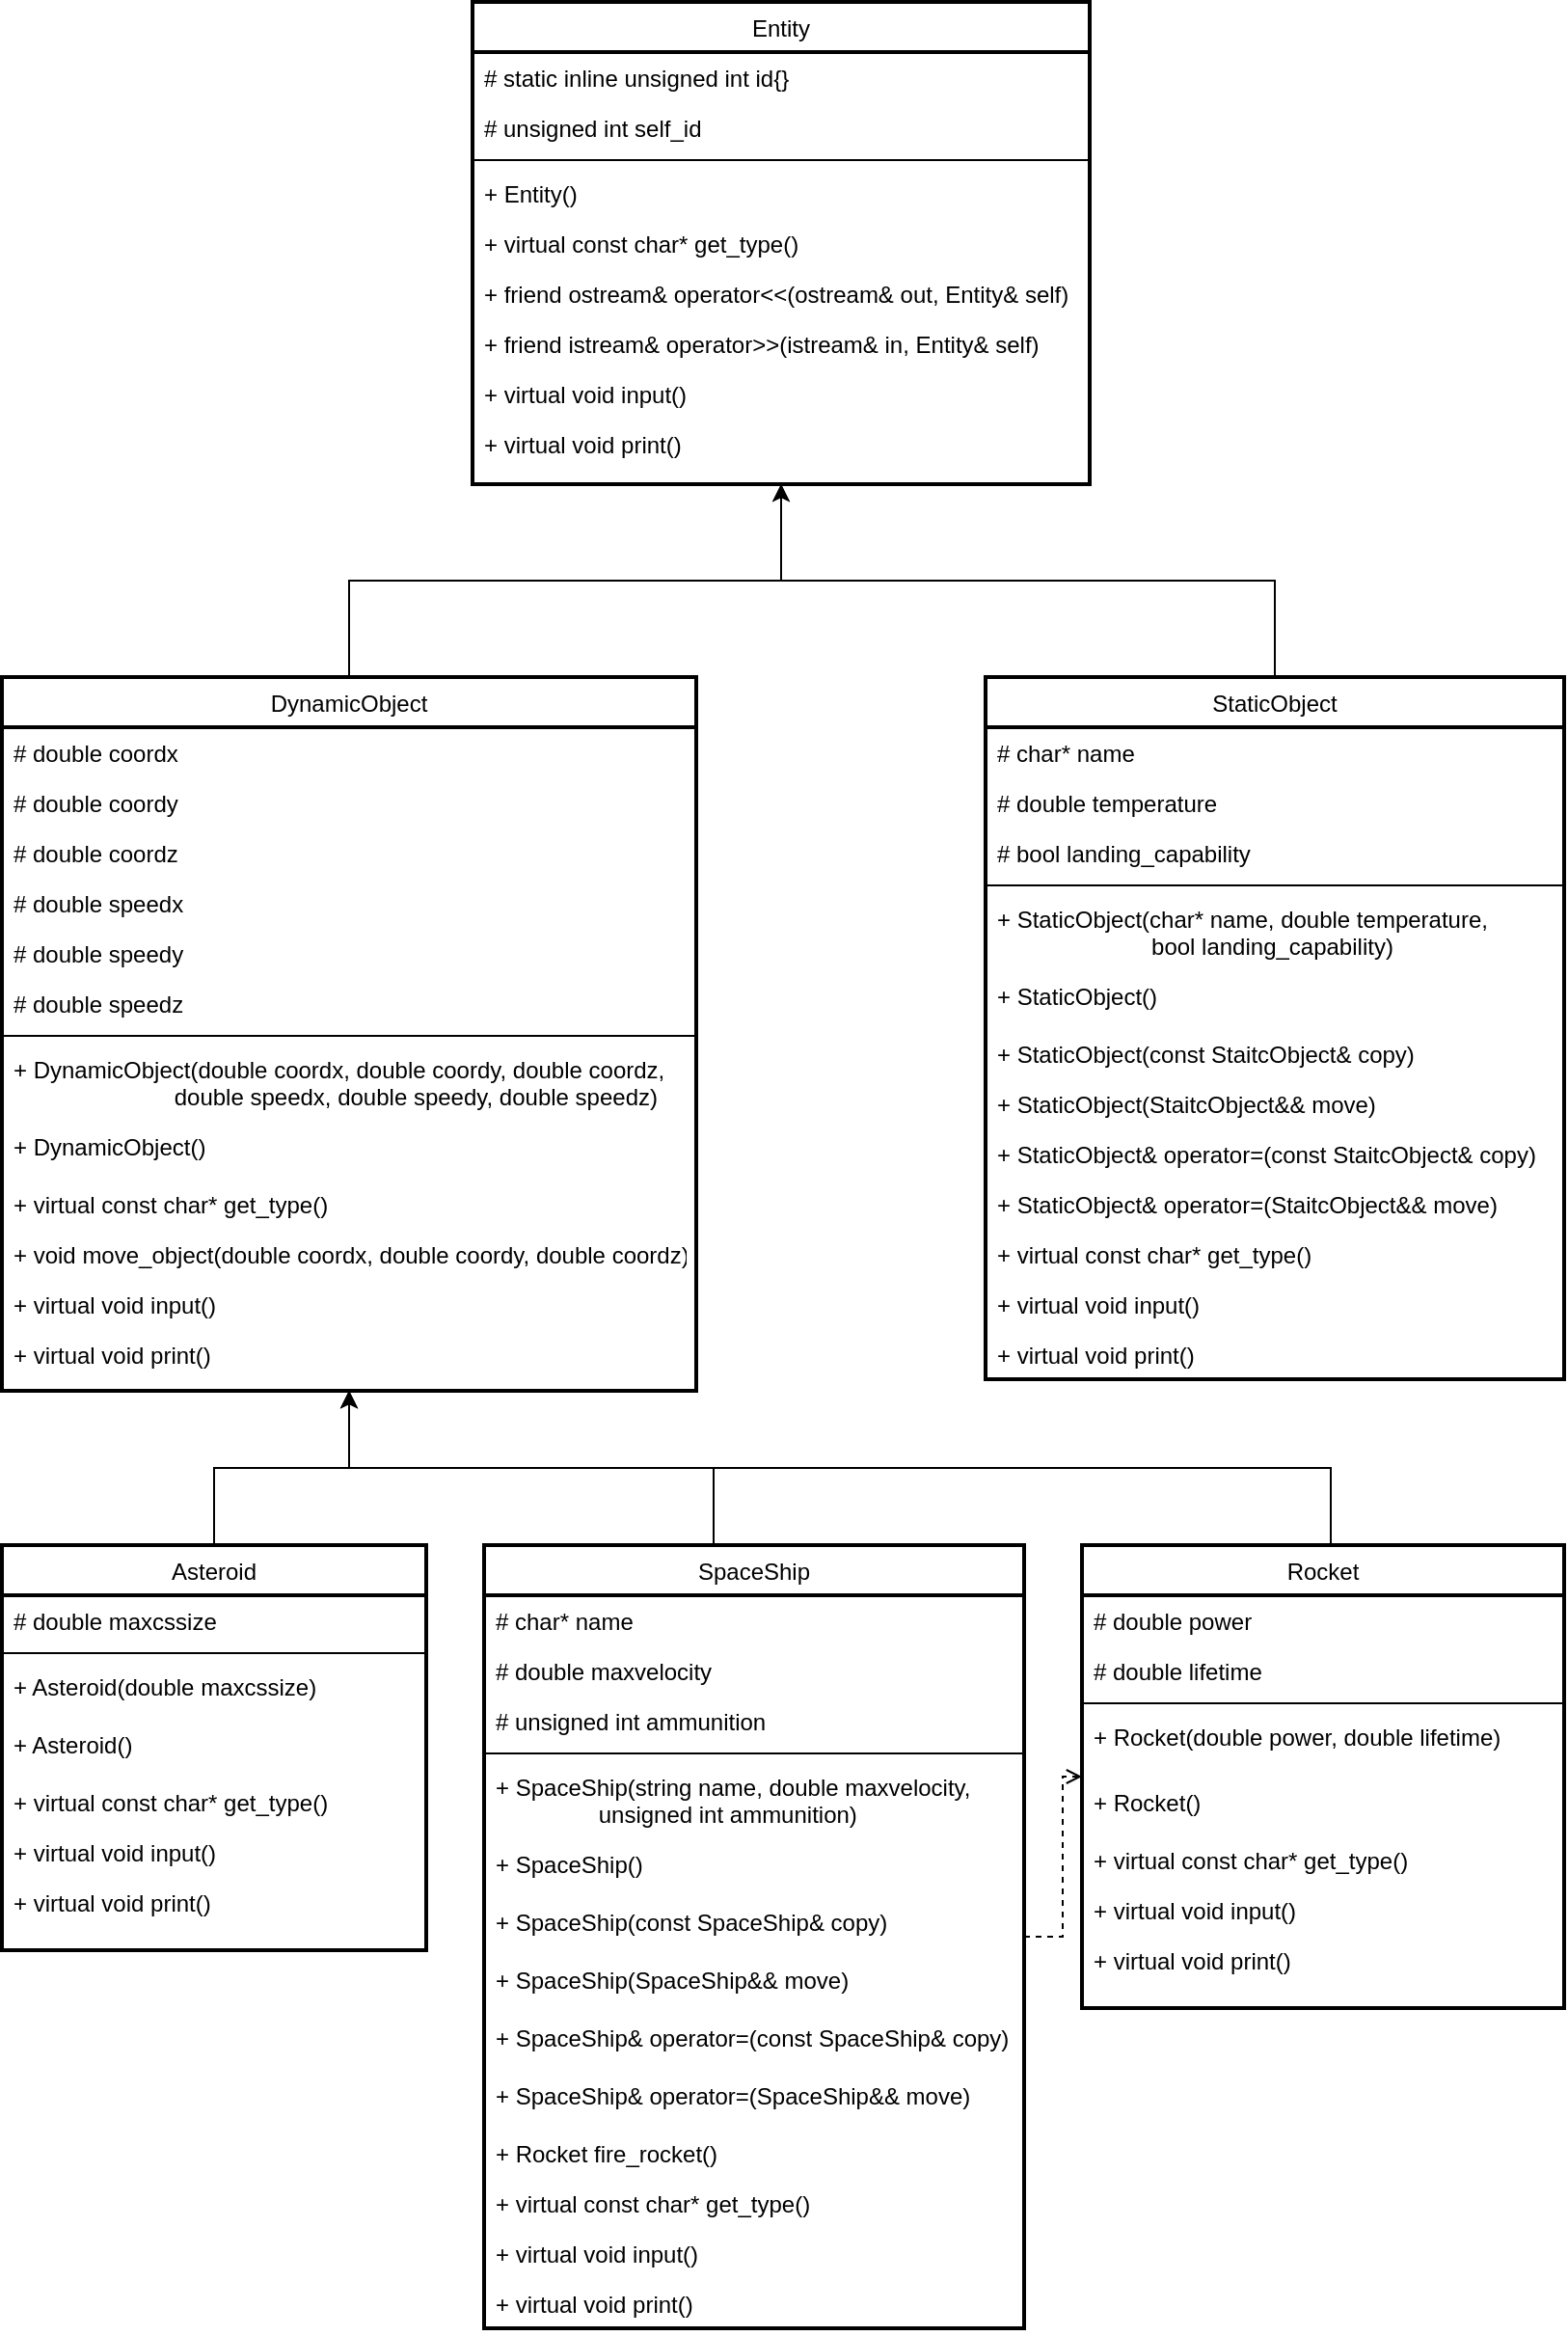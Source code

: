 <mxfile version="21.3.2">
  <diagram name="Страница 1" id="rWSBaZONI_ujTavnjbfF">
    <mxGraphModel dx="1062" dy="579" grid="1" gridSize="10" guides="1" tooltips="1" connect="1" arrows="1" fold="1" page="1" pageScale="1" pageWidth="827" pageHeight="1169" background="#FFFFFF" math="0" shadow="0">
      <root>
        <mxCell id="0" />
        <mxCell id="1" parent="0" />
        <mxCell id="entmrdIzcoo0nh64UQ4R-2" value="Entity" style="swimlane;fontStyle=0;align=center;verticalAlign=top;childLayout=stackLayout;horizontal=1;startSize=26;horizontalStack=0;resizeParent=1;resizeLast=0;collapsible=1;marginBottom=0;rounded=0;shadow=0;strokeWidth=2;" parent="1" vertex="1">
          <mxGeometry x="254" y="40" width="320" height="250" as="geometry">
            <mxRectangle x="230" y="140" width="160" height="26" as="alternateBounds" />
          </mxGeometry>
        </mxCell>
        <mxCell id="entmrdIzcoo0nh64UQ4R-3" value="# static inline unsigned int id{} " style="text;align=left;verticalAlign=top;spacingLeft=4;spacingRight=4;overflow=hidden;rotatable=0;points=[[0,0.5],[1,0.5]];portConstraint=eastwest;" parent="entmrdIzcoo0nh64UQ4R-2" vertex="1">
          <mxGeometry y="26" width="320" height="26" as="geometry" />
        </mxCell>
        <mxCell id="entmrdIzcoo0nh64UQ4R-10" value="# unsigned int self_id" style="text;align=left;verticalAlign=top;spacingLeft=4;spacingRight=4;overflow=hidden;rotatable=0;points=[[0,0.5],[1,0.5]];portConstraint=eastwest;" parent="entmrdIzcoo0nh64UQ4R-2" vertex="1">
          <mxGeometry y="52" width="320" height="26" as="geometry" />
        </mxCell>
        <mxCell id="entmrdIzcoo0nh64UQ4R-4" value="" style="line;html=1;strokeWidth=1;align=left;verticalAlign=middle;spacingTop=-1;spacingLeft=3;spacingRight=3;rotatable=0;labelPosition=right;points=[];portConstraint=eastwest;" parent="entmrdIzcoo0nh64UQ4R-2" vertex="1">
          <mxGeometry y="78" width="320" height="8" as="geometry" />
        </mxCell>
        <mxCell id="entmrdIzcoo0nh64UQ4R-5" value="+ Entity()" style="text;align=left;verticalAlign=top;spacingLeft=4;spacingRight=4;overflow=hidden;rotatable=0;points=[[0,0.5],[1,0.5]];portConstraint=eastwest;" parent="entmrdIzcoo0nh64UQ4R-2" vertex="1">
          <mxGeometry y="86" width="320" height="26" as="geometry" />
        </mxCell>
        <mxCell id="entmrdIzcoo0nh64UQ4R-6" value="+ virtual const char* get_type()" style="text;align=left;verticalAlign=top;spacingLeft=4;spacingRight=4;overflow=hidden;rotatable=0;points=[[0,0.5],[1,0.5]];portConstraint=eastwest;rounded=0;shadow=0;html=0;" parent="entmrdIzcoo0nh64UQ4R-2" vertex="1">
          <mxGeometry y="112" width="320" height="26" as="geometry" />
        </mxCell>
        <mxCell id="entmrdIzcoo0nh64UQ4R-7" value="+ friend ostream&amp; operator&lt;&lt;(ostream&amp; out, Entity&amp; self)" style="text;align=left;verticalAlign=top;spacingLeft=4;spacingRight=4;overflow=hidden;rotatable=0;points=[[0,0.5],[1,0.5]];portConstraint=eastwest;rounded=0;shadow=0;html=0;" parent="entmrdIzcoo0nh64UQ4R-2" vertex="1">
          <mxGeometry y="138" width="320" height="26" as="geometry" />
        </mxCell>
        <mxCell id="entmrdIzcoo0nh64UQ4R-8" value="+ friend istream&amp; operator&gt;&gt;(istream&amp; in, Entity&amp; self) &#xa;" style="text;align=left;verticalAlign=top;spacingLeft=4;spacingRight=4;overflow=hidden;rotatable=0;points=[[0,0.5],[1,0.5]];portConstraint=eastwest;rounded=0;shadow=0;html=0;" parent="entmrdIzcoo0nh64UQ4R-2" vertex="1">
          <mxGeometry y="164" width="320" height="26" as="geometry" />
        </mxCell>
        <mxCell id="entmrdIzcoo0nh64UQ4R-9" value="+ virtual void input() " style="text;align=left;verticalAlign=top;spacingLeft=4;spacingRight=4;overflow=hidden;rotatable=0;points=[[0,0.5],[1,0.5]];portConstraint=eastwest;rounded=0;shadow=0;html=0;" parent="entmrdIzcoo0nh64UQ4R-2" vertex="1">
          <mxGeometry y="190" width="320" height="26" as="geometry" />
        </mxCell>
        <mxCell id="entmrdIzcoo0nh64UQ4R-11" value="+ virtual void print() " style="text;align=left;verticalAlign=top;spacingLeft=4;spacingRight=4;overflow=hidden;rotatable=0;points=[[0,0.5],[1,0.5]];portConstraint=eastwest;rounded=0;shadow=0;html=0;" parent="entmrdIzcoo0nh64UQ4R-2" vertex="1">
          <mxGeometry y="216" width="320" height="26" as="geometry" />
        </mxCell>
        <mxCell id="entmrdIzcoo0nh64UQ4R-26" style="edgeStyle=orthogonalEdgeStyle;rounded=0;orthogonalLoop=1;jettySize=auto;html=1;entryX=0.5;entryY=1;entryDx=0;entryDy=0;" parent="1" source="entmrdIzcoo0nh64UQ4R-12" target="entmrdIzcoo0nh64UQ4R-2" edge="1">
          <mxGeometry relative="1" as="geometry" />
        </mxCell>
        <mxCell id="entmrdIzcoo0nh64UQ4R-12" value="DynamicObject" style="swimlane;fontStyle=0;align=center;verticalAlign=top;childLayout=stackLayout;horizontal=1;startSize=26;horizontalStack=0;resizeParent=1;resizeLast=0;collapsible=1;marginBottom=0;rounded=0;shadow=0;strokeWidth=2;" parent="1" vertex="1">
          <mxGeometry x="10" y="390" width="360" height="370" as="geometry">
            <mxRectangle x="230" y="140" width="160" height="26" as="alternateBounds" />
          </mxGeometry>
        </mxCell>
        <mxCell id="entmrdIzcoo0nh64UQ4R-23" value="# double coordx" style="text;align=left;verticalAlign=top;spacingLeft=4;spacingRight=4;overflow=hidden;rotatable=0;points=[[0,0.5],[1,0.5]];portConstraint=eastwest;" parent="entmrdIzcoo0nh64UQ4R-12" vertex="1">
          <mxGeometry y="26" width="360" height="26" as="geometry" />
        </mxCell>
        <mxCell id="entmrdIzcoo0nh64UQ4R-24" value="# double coordy" style="text;align=left;verticalAlign=top;spacingLeft=4;spacingRight=4;overflow=hidden;rotatable=0;points=[[0,0.5],[1,0.5]];portConstraint=eastwest;" parent="entmrdIzcoo0nh64UQ4R-12" vertex="1">
          <mxGeometry y="52" width="360" height="26" as="geometry" />
        </mxCell>
        <mxCell id="entmrdIzcoo0nh64UQ4R-25" value="# double coordz" style="text;align=left;verticalAlign=top;spacingLeft=4;spacingRight=4;overflow=hidden;rotatable=0;points=[[0,0.5],[1,0.5]];portConstraint=eastwest;" parent="entmrdIzcoo0nh64UQ4R-12" vertex="1">
          <mxGeometry y="78" width="360" height="26" as="geometry" />
        </mxCell>
        <mxCell id="entmrdIzcoo0nh64UQ4R-13" value="# double speedx" style="text;align=left;verticalAlign=top;spacingLeft=4;spacingRight=4;overflow=hidden;rotatable=0;points=[[0,0.5],[1,0.5]];portConstraint=eastwest;" parent="entmrdIzcoo0nh64UQ4R-12" vertex="1">
          <mxGeometry y="104" width="360" height="26" as="geometry" />
        </mxCell>
        <mxCell id="entmrdIzcoo0nh64UQ4R-14" value="# double speedy" style="text;align=left;verticalAlign=top;spacingLeft=4;spacingRight=4;overflow=hidden;rotatable=0;points=[[0,0.5],[1,0.5]];portConstraint=eastwest;" parent="entmrdIzcoo0nh64UQ4R-12" vertex="1">
          <mxGeometry y="130" width="360" height="26" as="geometry" />
        </mxCell>
        <mxCell id="entmrdIzcoo0nh64UQ4R-22" value="# double speedz" style="text;align=left;verticalAlign=top;spacingLeft=4;spacingRight=4;overflow=hidden;rotatable=0;points=[[0,0.5],[1,0.5]];portConstraint=eastwest;" parent="entmrdIzcoo0nh64UQ4R-12" vertex="1">
          <mxGeometry y="156" width="360" height="26" as="geometry" />
        </mxCell>
        <mxCell id="entmrdIzcoo0nh64UQ4R-15" value="" style="line;html=1;strokeWidth=1;align=left;verticalAlign=middle;spacingTop=-1;spacingLeft=3;spacingRight=3;rotatable=0;labelPosition=right;points=[];portConstraint=eastwest;" parent="entmrdIzcoo0nh64UQ4R-12" vertex="1">
          <mxGeometry y="182" width="360" height="8" as="geometry" />
        </mxCell>
        <mxCell id="entmrdIzcoo0nh64UQ4R-16" value="+ DynamicObject(double coordx, double coordy, double coordz,&#xa;                         double speedx, double speedy, double speedz)" style="text;align=left;verticalAlign=top;spacingLeft=4;spacingRight=4;overflow=hidden;rotatable=0;points=[[0,0.5],[1,0.5]];portConstraint=eastwest;" parent="entmrdIzcoo0nh64UQ4R-12" vertex="1">
          <mxGeometry y="190" width="360" height="40" as="geometry" />
        </mxCell>
        <mxCell id="entmrdIzcoo0nh64UQ4R-28" value="+ DynamicObject()" style="text;align=left;verticalAlign=top;spacingLeft=4;spacingRight=4;overflow=hidden;rotatable=0;points=[[0,0.5],[1,0.5]];portConstraint=eastwest;" parent="entmrdIzcoo0nh64UQ4R-12" vertex="1">
          <mxGeometry y="230" width="360" height="30" as="geometry" />
        </mxCell>
        <mxCell id="entmrdIzcoo0nh64UQ4R-17" value="+ virtual const char* get_type()" style="text;align=left;verticalAlign=top;spacingLeft=4;spacingRight=4;overflow=hidden;rotatable=0;points=[[0,0.5],[1,0.5]];portConstraint=eastwest;rounded=0;shadow=0;html=0;" parent="entmrdIzcoo0nh64UQ4R-12" vertex="1">
          <mxGeometry y="260" width="360" height="26" as="geometry" />
        </mxCell>
        <mxCell id="entmrdIzcoo0nh64UQ4R-29" value="+ void move_object(double coordx, double coordy, double coordz)" style="text;align=left;verticalAlign=top;spacingLeft=4;spacingRight=4;overflow=hidden;rotatable=0;points=[[0,0.5],[1,0.5]];portConstraint=eastwest;rounded=0;shadow=0;html=0;" parent="entmrdIzcoo0nh64UQ4R-12" vertex="1">
          <mxGeometry y="286" width="360" height="26" as="geometry" />
        </mxCell>
        <mxCell id="entmrdIzcoo0nh64UQ4R-20" value="+ virtual void input() " style="text;align=left;verticalAlign=top;spacingLeft=4;spacingRight=4;overflow=hidden;rotatable=0;points=[[0,0.5],[1,0.5]];portConstraint=eastwest;rounded=0;shadow=0;html=0;" parent="entmrdIzcoo0nh64UQ4R-12" vertex="1">
          <mxGeometry y="312" width="360" height="26" as="geometry" />
        </mxCell>
        <mxCell id="entmrdIzcoo0nh64UQ4R-21" value="+ virtual void print() " style="text;align=left;verticalAlign=top;spacingLeft=4;spacingRight=4;overflow=hidden;rotatable=0;points=[[0,0.5],[1,0.5]];portConstraint=eastwest;rounded=0;shadow=0;html=0;" parent="entmrdIzcoo0nh64UQ4R-12" vertex="1">
          <mxGeometry y="338" width="360" height="26" as="geometry" />
        </mxCell>
        <mxCell id="entmrdIzcoo0nh64UQ4R-44" style="edgeStyle=orthogonalEdgeStyle;rounded=0;orthogonalLoop=1;jettySize=auto;html=1;entryX=0.5;entryY=1;entryDx=0;entryDy=0;" parent="1" source="entmrdIzcoo0nh64UQ4R-30" target="entmrdIzcoo0nh64UQ4R-2" edge="1">
          <mxGeometry relative="1" as="geometry" />
        </mxCell>
        <mxCell id="entmrdIzcoo0nh64UQ4R-30" value="StaticObject" style="swimlane;fontStyle=0;align=center;verticalAlign=top;childLayout=stackLayout;horizontal=1;startSize=26;horizontalStack=0;resizeParent=1;resizeLast=0;collapsible=1;marginBottom=0;rounded=0;shadow=0;strokeWidth=2;" parent="1" vertex="1">
          <mxGeometry x="520" y="390" width="300" height="364" as="geometry">
            <mxRectangle x="230" y="140" width="160" height="26" as="alternateBounds" />
          </mxGeometry>
        </mxCell>
        <mxCell id="entmrdIzcoo0nh64UQ4R-31" value="# char* name" style="text;align=left;verticalAlign=top;spacingLeft=4;spacingRight=4;overflow=hidden;rotatable=0;points=[[0,0.5],[1,0.5]];portConstraint=eastwest;" parent="entmrdIzcoo0nh64UQ4R-30" vertex="1">
          <mxGeometry y="26" width="300" height="26" as="geometry" />
        </mxCell>
        <mxCell id="entmrdIzcoo0nh64UQ4R-32" value="# double temperature" style="text;align=left;verticalAlign=top;spacingLeft=4;spacingRight=4;overflow=hidden;rotatable=0;points=[[0,0.5],[1,0.5]];portConstraint=eastwest;" parent="entmrdIzcoo0nh64UQ4R-30" vertex="1">
          <mxGeometry y="52" width="300" height="26" as="geometry" />
        </mxCell>
        <mxCell id="entmrdIzcoo0nh64UQ4R-33" value="# bool landing_capability" style="text;align=left;verticalAlign=top;spacingLeft=4;spacingRight=4;overflow=hidden;rotatable=0;points=[[0,0.5],[1,0.5]];portConstraint=eastwest;" parent="entmrdIzcoo0nh64UQ4R-30" vertex="1">
          <mxGeometry y="78" width="300" height="26" as="geometry" />
        </mxCell>
        <mxCell id="entmrdIzcoo0nh64UQ4R-37" value="" style="line;html=1;strokeWidth=1;align=left;verticalAlign=middle;spacingTop=-1;spacingLeft=3;spacingRight=3;rotatable=0;labelPosition=right;points=[];portConstraint=eastwest;" parent="entmrdIzcoo0nh64UQ4R-30" vertex="1">
          <mxGeometry y="104" width="300" height="8" as="geometry" />
        </mxCell>
        <mxCell id="entmrdIzcoo0nh64UQ4R-38" value="+ StaticObject(char* name, double temperature, &#xa;                        bool landing_capability)" style="text;align=left;verticalAlign=top;spacingLeft=4;spacingRight=4;overflow=hidden;rotatable=0;points=[[0,0.5],[1,0.5]];portConstraint=eastwest;" parent="entmrdIzcoo0nh64UQ4R-30" vertex="1">
          <mxGeometry y="112" width="300" height="40" as="geometry" />
        </mxCell>
        <mxCell id="entmrdIzcoo0nh64UQ4R-39" value="+ StaticObject()" style="text;align=left;verticalAlign=top;spacingLeft=4;spacingRight=4;overflow=hidden;rotatable=0;points=[[0,0.5],[1,0.5]];portConstraint=eastwest;" parent="entmrdIzcoo0nh64UQ4R-30" vertex="1">
          <mxGeometry y="152" width="300" height="30" as="geometry" />
        </mxCell>
        <mxCell id="GsuKzRbx3_LwUMYrY-lj-2" value="+ StaticObject(const StaitcObject&amp; copy)" style="text;align=left;verticalAlign=top;spacingLeft=4;spacingRight=4;overflow=hidden;rotatable=0;points=[[0,0.5],[1,0.5]];portConstraint=eastwest;rounded=0;shadow=0;html=0;" vertex="1" parent="entmrdIzcoo0nh64UQ4R-30">
          <mxGeometry y="182" width="300" height="26" as="geometry" />
        </mxCell>
        <mxCell id="GsuKzRbx3_LwUMYrY-lj-3" value="+ StaticObject(StaitcObject&amp;&amp; move)" style="text;align=left;verticalAlign=top;spacingLeft=4;spacingRight=4;overflow=hidden;rotatable=0;points=[[0,0.5],[1,0.5]];portConstraint=eastwest;rounded=0;shadow=0;html=0;" vertex="1" parent="entmrdIzcoo0nh64UQ4R-30">
          <mxGeometry y="208" width="300" height="26" as="geometry" />
        </mxCell>
        <mxCell id="GsuKzRbx3_LwUMYrY-lj-4" value="+ StaticObject&amp; operator=(const StaitcObject&amp; copy)" style="text;align=left;verticalAlign=top;spacingLeft=4;spacingRight=4;overflow=hidden;rotatable=0;points=[[0,0.5],[1,0.5]];portConstraint=eastwest;rounded=0;shadow=0;html=0;" vertex="1" parent="entmrdIzcoo0nh64UQ4R-30">
          <mxGeometry y="234" width="300" height="26" as="geometry" />
        </mxCell>
        <mxCell id="GsuKzRbx3_LwUMYrY-lj-5" value="+ StaticObject&amp; operator=(StaitcObject&amp;&amp; move)" style="text;align=left;verticalAlign=top;spacingLeft=4;spacingRight=4;overflow=hidden;rotatable=0;points=[[0,0.5],[1,0.5]];portConstraint=eastwest;rounded=0;shadow=0;html=0;" vertex="1" parent="entmrdIzcoo0nh64UQ4R-30">
          <mxGeometry y="260" width="300" height="26" as="geometry" />
        </mxCell>
        <mxCell id="entmrdIzcoo0nh64UQ4R-40" value="+ virtual const char* get_type()" style="text;align=left;verticalAlign=top;spacingLeft=4;spacingRight=4;overflow=hidden;rotatable=0;points=[[0,0.5],[1,0.5]];portConstraint=eastwest;rounded=0;shadow=0;html=0;" parent="entmrdIzcoo0nh64UQ4R-30" vertex="1">
          <mxGeometry y="286" width="300" height="26" as="geometry" />
        </mxCell>
        <mxCell id="entmrdIzcoo0nh64UQ4R-42" value="+ virtual void input() " style="text;align=left;verticalAlign=top;spacingLeft=4;spacingRight=4;overflow=hidden;rotatable=0;points=[[0,0.5],[1,0.5]];portConstraint=eastwest;rounded=0;shadow=0;html=0;" parent="entmrdIzcoo0nh64UQ4R-30" vertex="1">
          <mxGeometry y="312" width="300" height="26" as="geometry" />
        </mxCell>
        <mxCell id="entmrdIzcoo0nh64UQ4R-43" value="+ virtual void print() " style="text;align=left;verticalAlign=top;spacingLeft=4;spacingRight=4;overflow=hidden;rotatable=0;points=[[0,0.5],[1,0.5]];portConstraint=eastwest;rounded=0;shadow=0;html=0;" parent="entmrdIzcoo0nh64UQ4R-30" vertex="1">
          <mxGeometry y="338" width="300" height="26" as="geometry" />
        </mxCell>
        <mxCell id="entmrdIzcoo0nh64UQ4R-59" style="edgeStyle=orthogonalEdgeStyle;rounded=0;orthogonalLoop=1;jettySize=auto;html=1;" parent="1" source="entmrdIzcoo0nh64UQ4R-45" target="entmrdIzcoo0nh64UQ4R-12" edge="1">
          <mxGeometry relative="1" as="geometry">
            <Array as="points">
              <mxPoint x="120" y="800" />
              <mxPoint x="190" y="800" />
            </Array>
          </mxGeometry>
        </mxCell>
        <mxCell id="entmrdIzcoo0nh64UQ4R-45" value="Asteroid" style="swimlane;fontStyle=0;align=center;verticalAlign=top;childLayout=stackLayout;horizontal=1;startSize=26;horizontalStack=0;resizeParent=1;resizeLast=0;collapsible=1;marginBottom=0;rounded=0;shadow=0;strokeWidth=2;" parent="1" vertex="1">
          <mxGeometry x="10" y="840" width="220" height="210" as="geometry">
            <mxRectangle x="230" y="140" width="160" height="26" as="alternateBounds" />
          </mxGeometry>
        </mxCell>
        <mxCell id="entmrdIzcoo0nh64UQ4R-46" value="# double maxcssize" style="text;align=left;verticalAlign=top;spacingLeft=4;spacingRight=4;overflow=hidden;rotatable=0;points=[[0,0.5],[1,0.5]];portConstraint=eastwest;" parent="entmrdIzcoo0nh64UQ4R-45" vertex="1">
          <mxGeometry y="26" width="220" height="26" as="geometry" />
        </mxCell>
        <mxCell id="entmrdIzcoo0nh64UQ4R-52" value="" style="line;html=1;strokeWidth=1;align=left;verticalAlign=middle;spacingTop=-1;spacingLeft=3;spacingRight=3;rotatable=0;labelPosition=right;points=[];portConstraint=eastwest;" parent="entmrdIzcoo0nh64UQ4R-45" vertex="1">
          <mxGeometry y="52" width="220" height="8" as="geometry" />
        </mxCell>
        <mxCell id="entmrdIzcoo0nh64UQ4R-53" value="+ Asteroid(double maxcssize)" style="text;align=left;verticalAlign=top;spacingLeft=4;spacingRight=4;overflow=hidden;rotatable=0;points=[[0,0.5],[1,0.5]];portConstraint=eastwest;" parent="entmrdIzcoo0nh64UQ4R-45" vertex="1">
          <mxGeometry y="60" width="220" height="30" as="geometry" />
        </mxCell>
        <mxCell id="entmrdIzcoo0nh64UQ4R-54" value="+ Asteroid()" style="text;align=left;verticalAlign=top;spacingLeft=4;spacingRight=4;overflow=hidden;rotatable=0;points=[[0,0.5],[1,0.5]];portConstraint=eastwest;" parent="entmrdIzcoo0nh64UQ4R-45" vertex="1">
          <mxGeometry y="90" width="220" height="30" as="geometry" />
        </mxCell>
        <mxCell id="entmrdIzcoo0nh64UQ4R-55" value="+ virtual const char* get_type()" style="text;align=left;verticalAlign=top;spacingLeft=4;spacingRight=4;overflow=hidden;rotatable=0;points=[[0,0.5],[1,0.5]];portConstraint=eastwest;rounded=0;shadow=0;html=0;" parent="entmrdIzcoo0nh64UQ4R-45" vertex="1">
          <mxGeometry y="120" width="220" height="26" as="geometry" />
        </mxCell>
        <mxCell id="entmrdIzcoo0nh64UQ4R-57" value="+ virtual void input() " style="text;align=left;verticalAlign=top;spacingLeft=4;spacingRight=4;overflow=hidden;rotatable=0;points=[[0,0.5],[1,0.5]];portConstraint=eastwest;rounded=0;shadow=0;html=0;" parent="entmrdIzcoo0nh64UQ4R-45" vertex="1">
          <mxGeometry y="146" width="220" height="26" as="geometry" />
        </mxCell>
        <mxCell id="entmrdIzcoo0nh64UQ4R-58" value="+ virtual void print() " style="text;align=left;verticalAlign=top;spacingLeft=4;spacingRight=4;overflow=hidden;rotatable=0;points=[[0,0.5],[1,0.5]];portConstraint=eastwest;rounded=0;shadow=0;html=0;" parent="entmrdIzcoo0nh64UQ4R-45" vertex="1">
          <mxGeometry y="172" width="220" height="26" as="geometry" />
        </mxCell>
        <mxCell id="entmrdIzcoo0nh64UQ4R-70" style="edgeStyle=orthogonalEdgeStyle;rounded=0;orthogonalLoop=1;jettySize=auto;html=1;" parent="1" source="entmrdIzcoo0nh64UQ4R-60" target="entmrdIzcoo0nh64UQ4R-12" edge="1">
          <mxGeometry relative="1" as="geometry">
            <Array as="points">
              <mxPoint x="379" y="800" />
              <mxPoint x="190" y="800" />
            </Array>
          </mxGeometry>
        </mxCell>
        <mxCell id="entmrdIzcoo0nh64UQ4R-85" style="edgeStyle=orthogonalEdgeStyle;rounded=0;orthogonalLoop=1;jettySize=auto;html=1;dashed=1;endArrow=open;endFill=0;" parent="1" source="entmrdIzcoo0nh64UQ4R-60" target="entmrdIzcoo0nh64UQ4R-72" edge="1">
          <mxGeometry relative="1" as="geometry" />
        </mxCell>
        <mxCell id="entmrdIzcoo0nh64UQ4R-60" value="SpaceShip" style="swimlane;fontStyle=0;align=center;verticalAlign=top;childLayout=stackLayout;horizontal=1;startSize=26;horizontalStack=0;resizeParent=1;resizeLast=0;collapsible=1;marginBottom=0;rounded=0;shadow=0;strokeWidth=2;" parent="1" vertex="1">
          <mxGeometry x="260" y="840" width="280" height="406" as="geometry">
            <mxRectangle x="230" y="140" width="160" height="26" as="alternateBounds" />
          </mxGeometry>
        </mxCell>
        <mxCell id="entmrdIzcoo0nh64UQ4R-68" value="# char* name" style="text;align=left;verticalAlign=top;spacingLeft=4;spacingRight=4;overflow=hidden;rotatable=0;points=[[0,0.5],[1,0.5]];portConstraint=eastwest;" parent="entmrdIzcoo0nh64UQ4R-60" vertex="1">
          <mxGeometry y="26" width="280" height="26" as="geometry" />
        </mxCell>
        <mxCell id="entmrdIzcoo0nh64UQ4R-61" value="# double maxvelocity" style="text;align=left;verticalAlign=top;spacingLeft=4;spacingRight=4;overflow=hidden;rotatable=0;points=[[0,0.5],[1,0.5]];portConstraint=eastwest;" parent="entmrdIzcoo0nh64UQ4R-60" vertex="1">
          <mxGeometry y="52" width="280" height="26" as="geometry" />
        </mxCell>
        <mxCell id="entmrdIzcoo0nh64UQ4R-69" value="# unsigned int ammunition" style="text;align=left;verticalAlign=top;spacingLeft=4;spacingRight=4;overflow=hidden;rotatable=0;points=[[0,0.5],[1,0.5]];portConstraint=eastwest;" parent="entmrdIzcoo0nh64UQ4R-60" vertex="1">
          <mxGeometry y="78" width="280" height="26" as="geometry" />
        </mxCell>
        <mxCell id="entmrdIzcoo0nh64UQ4R-62" value="" style="line;html=1;strokeWidth=1;align=left;verticalAlign=middle;spacingTop=-1;spacingLeft=3;spacingRight=3;rotatable=0;labelPosition=right;points=[];portConstraint=eastwest;" parent="entmrdIzcoo0nh64UQ4R-60" vertex="1">
          <mxGeometry y="104" width="280" height="8" as="geometry" />
        </mxCell>
        <mxCell id="entmrdIzcoo0nh64UQ4R-63" value="+ SpaceShip(string name, double maxvelocity, &#xa;                unsigned int ammunition)" style="text;align=left;verticalAlign=top;spacingLeft=4;spacingRight=4;overflow=hidden;rotatable=0;points=[[0,0.5],[1,0.5]];portConstraint=eastwest;" parent="entmrdIzcoo0nh64UQ4R-60" vertex="1">
          <mxGeometry y="112" width="280" height="40" as="geometry" />
        </mxCell>
        <mxCell id="entmrdIzcoo0nh64UQ4R-64" value="+ SpaceShip()" style="text;align=left;verticalAlign=top;spacingLeft=4;spacingRight=4;overflow=hidden;rotatable=0;points=[[0,0.5],[1,0.5]];portConstraint=eastwest;" parent="entmrdIzcoo0nh64UQ4R-60" vertex="1">
          <mxGeometry y="152" width="280" height="30" as="geometry" />
        </mxCell>
        <mxCell id="GsuKzRbx3_LwUMYrY-lj-10" value="+ SpaceShip(const SpaceShip&amp; copy)" style="text;align=left;verticalAlign=top;spacingLeft=4;spacingRight=4;overflow=hidden;rotatable=0;points=[[0,0.5],[1,0.5]];portConstraint=eastwest;" vertex="1" parent="entmrdIzcoo0nh64UQ4R-60">
          <mxGeometry y="182" width="280" height="30" as="geometry" />
        </mxCell>
        <mxCell id="GsuKzRbx3_LwUMYrY-lj-11" value="+ SpaceShip(SpaceShip&amp;&amp; move)" style="text;align=left;verticalAlign=top;spacingLeft=4;spacingRight=4;overflow=hidden;rotatable=0;points=[[0,0.5],[1,0.5]];portConstraint=eastwest;" vertex="1" parent="entmrdIzcoo0nh64UQ4R-60">
          <mxGeometry y="212" width="280" height="30" as="geometry" />
        </mxCell>
        <mxCell id="GsuKzRbx3_LwUMYrY-lj-13" value="+ SpaceShip&amp; operator=(const SpaceShip&amp; copy)" style="text;align=left;verticalAlign=top;spacingLeft=4;spacingRight=4;overflow=hidden;rotatable=0;points=[[0,0.5],[1,0.5]];portConstraint=eastwest;" vertex="1" parent="entmrdIzcoo0nh64UQ4R-60">
          <mxGeometry y="242" width="280" height="30" as="geometry" />
        </mxCell>
        <mxCell id="GsuKzRbx3_LwUMYrY-lj-12" value="+ SpaceShip&amp; operator=(SpaceShip&amp;&amp; move)" style="text;align=left;verticalAlign=top;spacingLeft=4;spacingRight=4;overflow=hidden;rotatable=0;points=[[0,0.5],[1,0.5]];portConstraint=eastwest;" vertex="1" parent="entmrdIzcoo0nh64UQ4R-60">
          <mxGeometry y="272" width="280" height="30" as="geometry" />
        </mxCell>
        <mxCell id="entmrdIzcoo0nh64UQ4R-71" value="+ Rocket fire_rocket()" style="text;align=left;verticalAlign=top;spacingLeft=4;spacingRight=4;overflow=hidden;rotatable=0;points=[[0,0.5],[1,0.5]];portConstraint=eastwest;rounded=0;shadow=0;html=0;" parent="entmrdIzcoo0nh64UQ4R-60" vertex="1">
          <mxGeometry y="302" width="280" height="26" as="geometry" />
        </mxCell>
        <mxCell id="entmrdIzcoo0nh64UQ4R-65" value="+ virtual const char* get_type()" style="text;align=left;verticalAlign=top;spacingLeft=4;spacingRight=4;overflow=hidden;rotatable=0;points=[[0,0.5],[1,0.5]];portConstraint=eastwest;rounded=0;shadow=0;html=0;" parent="entmrdIzcoo0nh64UQ4R-60" vertex="1">
          <mxGeometry y="328" width="280" height="26" as="geometry" />
        </mxCell>
        <mxCell id="entmrdIzcoo0nh64UQ4R-66" value="+ virtual void input() " style="text;align=left;verticalAlign=top;spacingLeft=4;spacingRight=4;overflow=hidden;rotatable=0;points=[[0,0.5],[1,0.5]];portConstraint=eastwest;rounded=0;shadow=0;html=0;" parent="entmrdIzcoo0nh64UQ4R-60" vertex="1">
          <mxGeometry y="354" width="280" height="26" as="geometry" />
        </mxCell>
        <mxCell id="entmrdIzcoo0nh64UQ4R-67" value="+ virtual void print() " style="text;align=left;verticalAlign=top;spacingLeft=4;spacingRight=4;overflow=hidden;rotatable=0;points=[[0,0.5],[1,0.5]];portConstraint=eastwest;rounded=0;shadow=0;html=0;" parent="entmrdIzcoo0nh64UQ4R-60" vertex="1">
          <mxGeometry y="380" width="280" height="26" as="geometry" />
        </mxCell>
        <mxCell id="entmrdIzcoo0nh64UQ4R-83" style="edgeStyle=orthogonalEdgeStyle;rounded=0;orthogonalLoop=1;jettySize=auto;html=1;" parent="1" source="entmrdIzcoo0nh64UQ4R-72" target="entmrdIzcoo0nh64UQ4R-12" edge="1">
          <mxGeometry relative="1" as="geometry">
            <Array as="points">
              <mxPoint x="699" y="800" />
              <mxPoint x="190" y="800" />
            </Array>
          </mxGeometry>
        </mxCell>
        <mxCell id="entmrdIzcoo0nh64UQ4R-72" value="Rocket" style="swimlane;fontStyle=0;align=center;verticalAlign=top;childLayout=stackLayout;horizontal=1;startSize=26;horizontalStack=0;resizeParent=1;resizeLast=0;collapsible=1;marginBottom=0;rounded=0;shadow=0;strokeWidth=2;" parent="1" vertex="1">
          <mxGeometry x="570" y="840" width="250" height="240" as="geometry">
            <mxRectangle x="230" y="140" width="160" height="26" as="alternateBounds" />
          </mxGeometry>
        </mxCell>
        <mxCell id="entmrdIzcoo0nh64UQ4R-74" value="# double power" style="text;align=left;verticalAlign=top;spacingLeft=4;spacingRight=4;overflow=hidden;rotatable=0;points=[[0,0.5],[1,0.5]];portConstraint=eastwest;" parent="entmrdIzcoo0nh64UQ4R-72" vertex="1">
          <mxGeometry y="26" width="250" height="26" as="geometry" />
        </mxCell>
        <mxCell id="entmrdIzcoo0nh64UQ4R-75" value="# double lifetime" style="text;align=left;verticalAlign=top;spacingLeft=4;spacingRight=4;overflow=hidden;rotatable=0;points=[[0,0.5],[1,0.5]];portConstraint=eastwest;" parent="entmrdIzcoo0nh64UQ4R-72" vertex="1">
          <mxGeometry y="52" width="250" height="26" as="geometry" />
        </mxCell>
        <mxCell id="entmrdIzcoo0nh64UQ4R-76" value="" style="line;html=1;strokeWidth=1;align=left;verticalAlign=middle;spacingTop=-1;spacingLeft=3;spacingRight=3;rotatable=0;labelPosition=right;points=[];portConstraint=eastwest;" parent="entmrdIzcoo0nh64UQ4R-72" vertex="1">
          <mxGeometry y="78" width="250" height="8" as="geometry" />
        </mxCell>
        <mxCell id="entmrdIzcoo0nh64UQ4R-77" value="+ Rocket(double power, double lifetime)" style="text;align=left;verticalAlign=top;spacingLeft=4;spacingRight=4;overflow=hidden;rotatable=0;points=[[0,0.5],[1,0.5]];portConstraint=eastwest;" parent="entmrdIzcoo0nh64UQ4R-72" vertex="1">
          <mxGeometry y="86" width="250" height="34" as="geometry" />
        </mxCell>
        <mxCell id="entmrdIzcoo0nh64UQ4R-78" value="+ Rocket()" style="text;align=left;verticalAlign=top;spacingLeft=4;spacingRight=4;overflow=hidden;rotatable=0;points=[[0,0.5],[1,0.5]];portConstraint=eastwest;" parent="entmrdIzcoo0nh64UQ4R-72" vertex="1">
          <mxGeometry y="120" width="250" height="30" as="geometry" />
        </mxCell>
        <mxCell id="entmrdIzcoo0nh64UQ4R-80" value="+ virtual const char* get_type()" style="text;align=left;verticalAlign=top;spacingLeft=4;spacingRight=4;overflow=hidden;rotatable=0;points=[[0,0.5],[1,0.5]];portConstraint=eastwest;rounded=0;shadow=0;html=0;" parent="entmrdIzcoo0nh64UQ4R-72" vertex="1">
          <mxGeometry y="150" width="250" height="26" as="geometry" />
        </mxCell>
        <mxCell id="entmrdIzcoo0nh64UQ4R-81" value="+ virtual void input() " style="text;align=left;verticalAlign=top;spacingLeft=4;spacingRight=4;overflow=hidden;rotatable=0;points=[[0,0.5],[1,0.5]];portConstraint=eastwest;rounded=0;shadow=0;html=0;" parent="entmrdIzcoo0nh64UQ4R-72" vertex="1">
          <mxGeometry y="176" width="250" height="26" as="geometry" />
        </mxCell>
        <mxCell id="entmrdIzcoo0nh64UQ4R-82" value="+ virtual void print() " style="text;align=left;verticalAlign=top;spacingLeft=4;spacingRight=4;overflow=hidden;rotatable=0;points=[[0,0.5],[1,0.5]];portConstraint=eastwest;rounded=0;shadow=0;html=0;" parent="entmrdIzcoo0nh64UQ4R-72" vertex="1">
          <mxGeometry y="202" width="250" height="26" as="geometry" />
        </mxCell>
      </root>
    </mxGraphModel>
  </diagram>
</mxfile>
